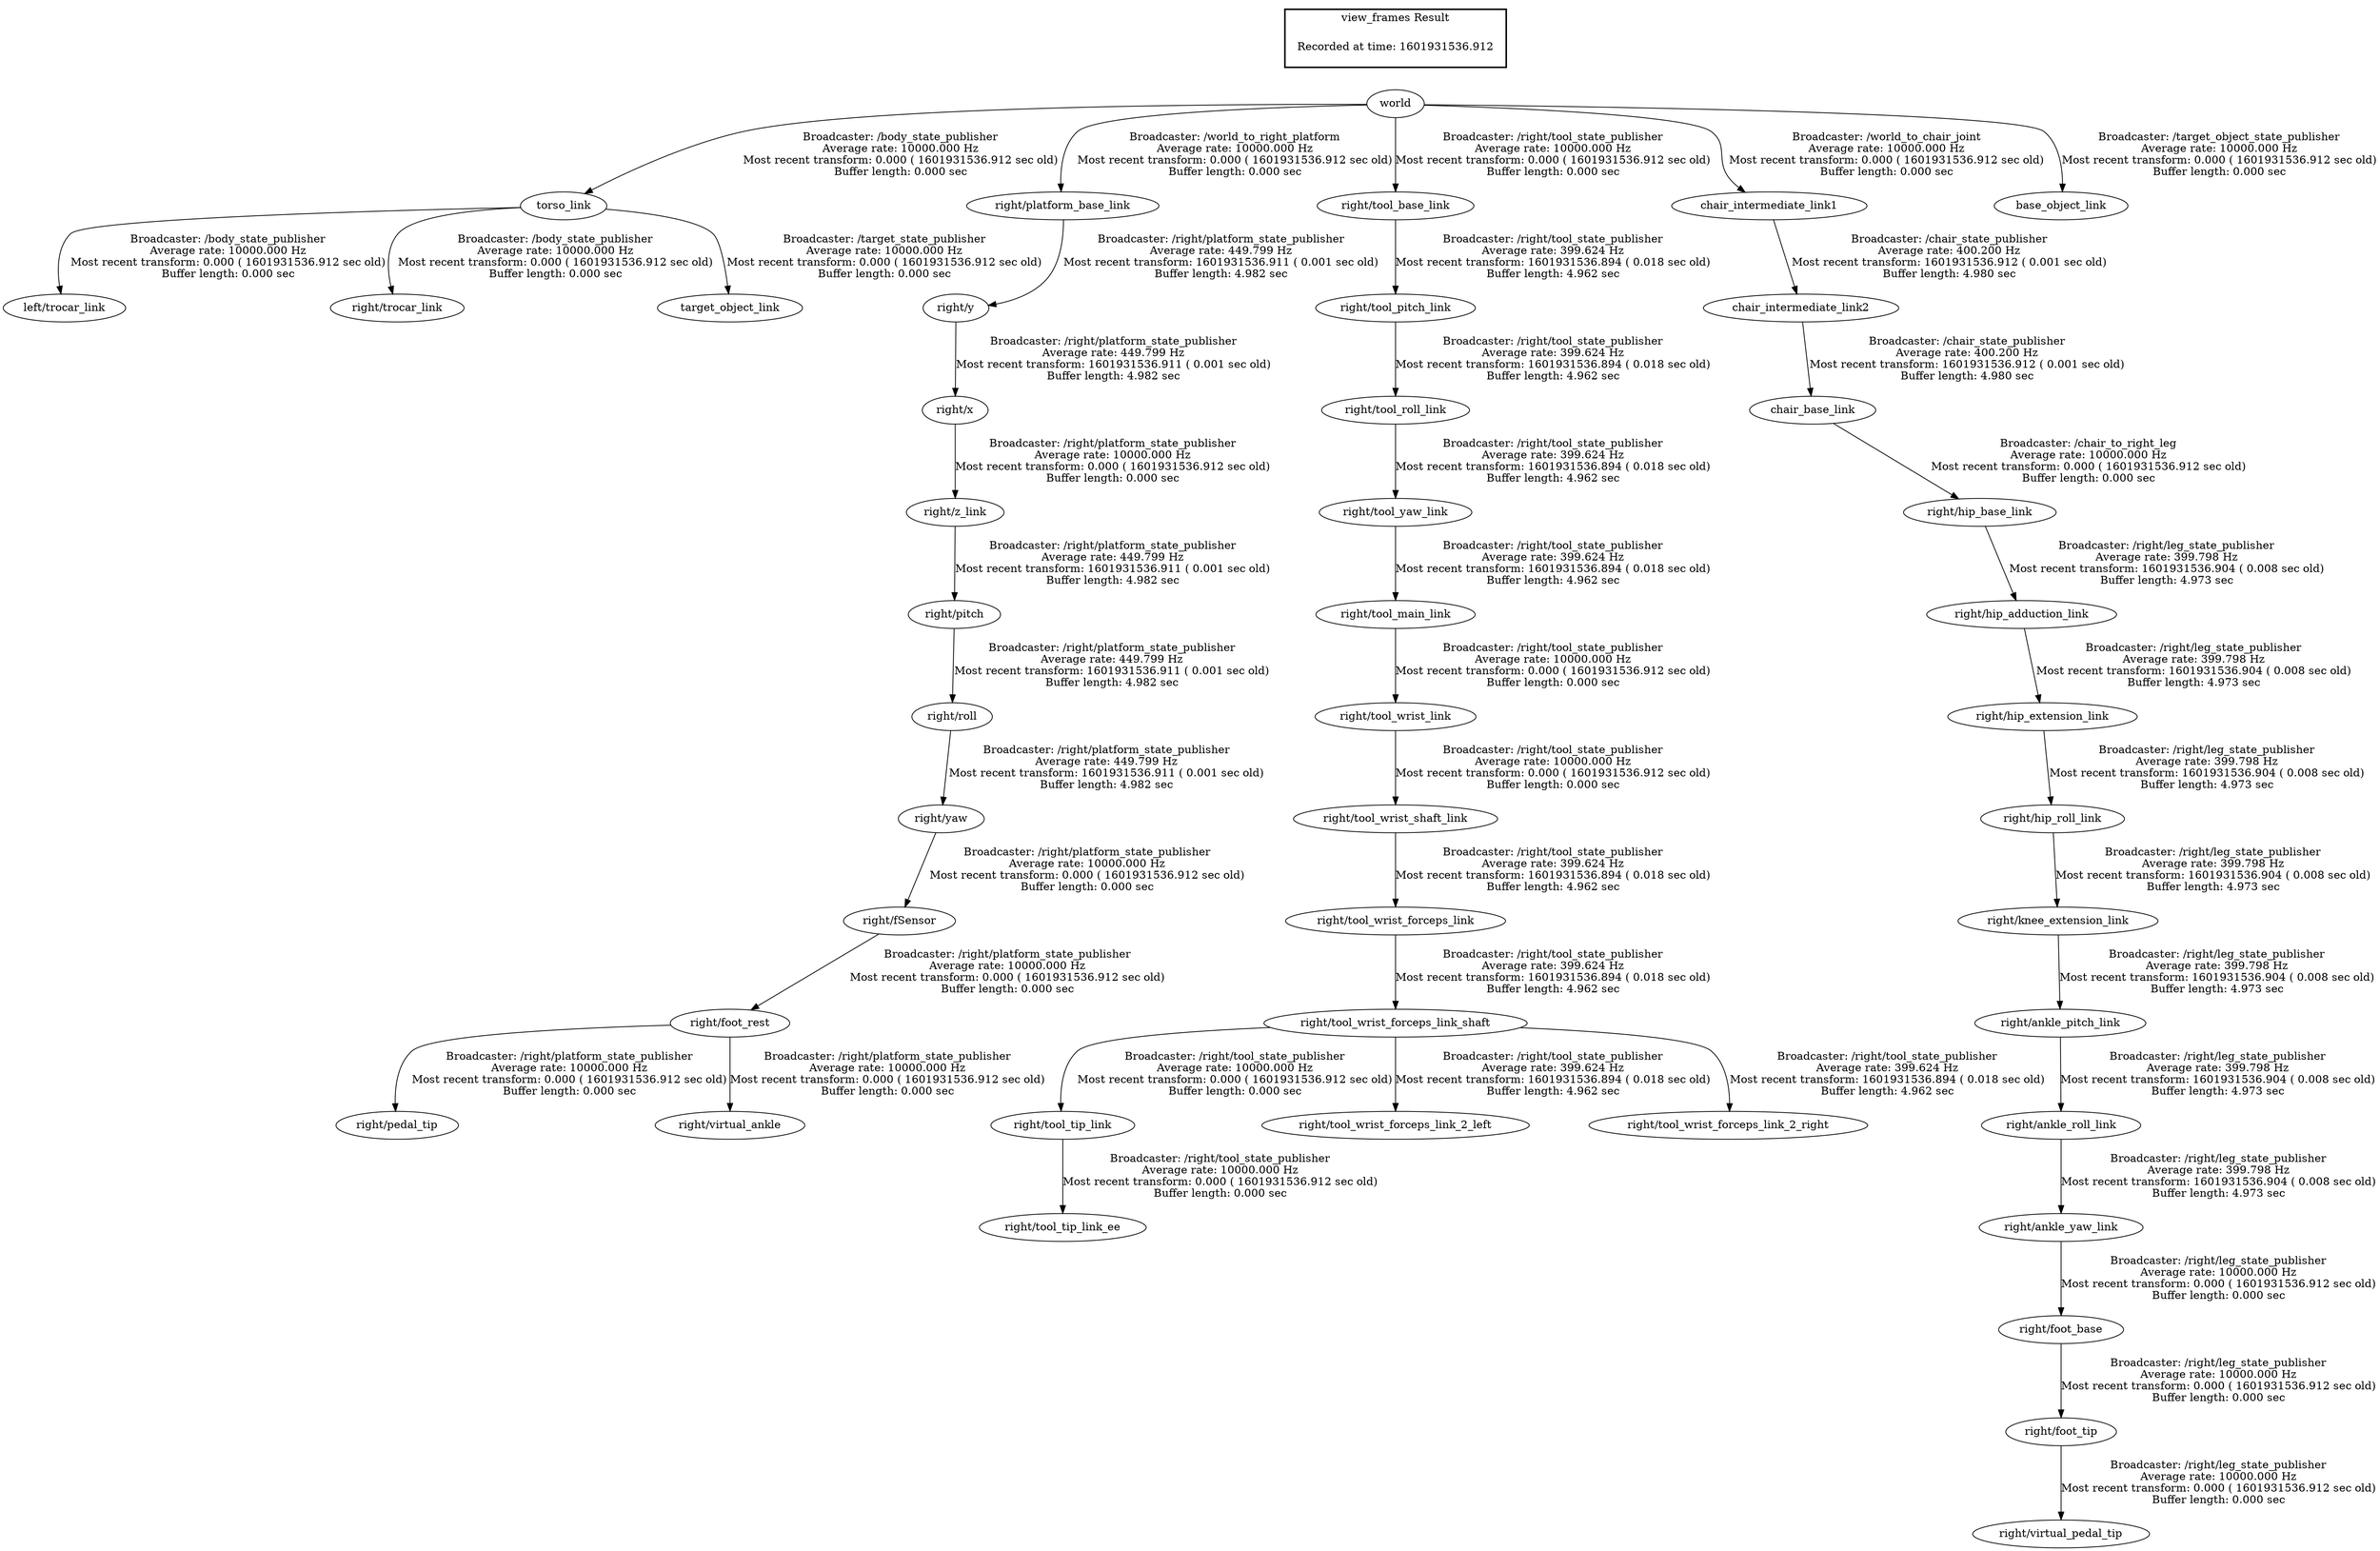digraph G {
"torso_link" -> "left/trocar_link"[label="Broadcaster: /body_state_publisher\nAverage rate: 10000.000 Hz\nMost recent transform: 0.000 ( 1601931536.912 sec old)\nBuffer length: 0.000 sec\n"];
"world" -> "torso_link"[label="Broadcaster: /body_state_publisher\nAverage rate: 10000.000 Hz\nMost recent transform: 0.000 ( 1601931536.912 sec old)\nBuffer length: 0.000 sec\n"];
"torso_link" -> "right/trocar_link"[label="Broadcaster: /body_state_publisher\nAverage rate: 10000.000 Hz\nMost recent transform: 0.000 ( 1601931536.912 sec old)\nBuffer length: 0.000 sec\n"];
"world" -> "right/platform_base_link"[label="Broadcaster: /world_to_right_platform\nAverage rate: 10000.000 Hz\nMost recent transform: 0.000 ( 1601931536.912 sec old)\nBuffer length: 0.000 sec\n"];
"right/yaw" -> "right/fSensor"[label="Broadcaster: /right/platform_state_publisher\nAverage rate: 10000.000 Hz\nMost recent transform: 0.000 ( 1601931536.912 sec old)\nBuffer length: 0.000 sec\n"];
"right/roll" -> "right/yaw"[label="Broadcaster: /right/platform_state_publisher\nAverage rate: 449.799 Hz\nMost recent transform: 1601931536.911 ( 0.001 sec old)\nBuffer length: 4.982 sec\n"];
"right/fSensor" -> "right/foot_rest"[label="Broadcaster: /right/platform_state_publisher\nAverage rate: 10000.000 Hz\nMost recent transform: 0.000 ( 1601931536.912 sec old)\nBuffer length: 0.000 sec\n"];
"right/foot_rest" -> "right/pedal_tip"[label="Broadcaster: /right/platform_state_publisher\nAverage rate: 10000.000 Hz\nMost recent transform: 0.000 ( 1601931536.912 sec old)\nBuffer length: 0.000 sec\n"];
"right/foot_rest" -> "right/virtual_ankle"[label="Broadcaster: /right/platform_state_publisher\nAverage rate: 10000.000 Hz\nMost recent transform: 0.000 ( 1601931536.912 sec old)\nBuffer length: 0.000 sec\n"];
"right/x" -> "right/z_link"[label="Broadcaster: /right/platform_state_publisher\nAverage rate: 10000.000 Hz\nMost recent transform: 0.000 ( 1601931536.912 sec old)\nBuffer length: 0.000 sec\n"];
"right/y" -> "right/x"[label="Broadcaster: /right/platform_state_publisher\nAverage rate: 449.799 Hz\nMost recent transform: 1601931536.911 ( 0.001 sec old)\nBuffer length: 4.982 sec\n"];
"right/tool_wrist_forceps_link_shaft" -> "right/tool_tip_link"[label="Broadcaster: /right/tool_state_publisher\nAverage rate: 10000.000 Hz\nMost recent transform: 0.000 ( 1601931536.912 sec old)\nBuffer length: 0.000 sec\n"];
"right/tool_wrist_forceps_link" -> "right/tool_wrist_forceps_link_shaft"[label="Broadcaster: /right/tool_state_publisher\nAverage rate: 399.624 Hz\nMost recent transform: 1601931536.894 ( 0.018 sec old)\nBuffer length: 4.962 sec\n"];
"right/tool_tip_link" -> "right/tool_tip_link_ee"[label="Broadcaster: /right/tool_state_publisher\nAverage rate: 10000.000 Hz\nMost recent transform: 0.000 ( 1601931536.912 sec old)\nBuffer length: 0.000 sec\n"];
"right/tool_main_link" -> "right/tool_wrist_link"[label="Broadcaster: /right/tool_state_publisher\nAverage rate: 10000.000 Hz\nMost recent transform: 0.000 ( 1601931536.912 sec old)\nBuffer length: 0.000 sec\n"];
"right/tool_yaw_link" -> "right/tool_main_link"[label="Broadcaster: /right/tool_state_publisher\nAverage rate: 399.624 Hz\nMost recent transform: 1601931536.894 ( 0.018 sec old)\nBuffer length: 4.962 sec\n"];
"right/tool_wrist_link" -> "right/tool_wrist_shaft_link"[label="Broadcaster: /right/tool_state_publisher\nAverage rate: 10000.000 Hz\nMost recent transform: 0.000 ( 1601931536.912 sec old)\nBuffer length: 0.000 sec\n"];
"world" -> "right/tool_base_link"[label="Broadcaster: /right/tool_state_publisher\nAverage rate: 10000.000 Hz\nMost recent transform: 0.000 ( 1601931536.912 sec old)\nBuffer length: 0.000 sec\n"];
"world" -> "chair_intermediate_link1"[label="Broadcaster: /world_to_chair_joint\nAverage rate: 10000.000 Hz\nMost recent transform: 0.000 ( 1601931536.912 sec old)\nBuffer length: 0.000 sec\n"];
"world" -> "base_object_link"[label="Broadcaster: /target_object_state_publisher\nAverage rate: 10000.000 Hz\nMost recent transform: 0.000 ( 1601931536.912 sec old)\nBuffer length: 0.000 sec\n"];
"torso_link" -> "target_object_link"[label="Broadcaster: /target_state_publisher\nAverage rate: 10000.000 Hz\nMost recent transform: 0.000 ( 1601931536.912 sec old)\nBuffer length: 0.000 sec\n"];
"right/ankle_yaw_link" -> "right/foot_base"[label="Broadcaster: /right/leg_state_publisher\nAverage rate: 10000.000 Hz\nMost recent transform: 0.000 ( 1601931536.912 sec old)\nBuffer length: 0.000 sec\n"];
"right/ankle_roll_link" -> "right/ankle_yaw_link"[label="Broadcaster: /right/leg_state_publisher\nAverage rate: 399.798 Hz\nMost recent transform: 1601931536.904 ( 0.008 sec old)\nBuffer length: 4.973 sec\n"];
"right/foot_base" -> "right/foot_tip"[label="Broadcaster: /right/leg_state_publisher\nAverage rate: 10000.000 Hz\nMost recent transform: 0.000 ( 1601931536.912 sec old)\nBuffer length: 0.000 sec\n"];
"right/foot_tip" -> "right/virtual_pedal_tip"[label="Broadcaster: /right/leg_state_publisher\nAverage rate: 10000.000 Hz\nMost recent transform: 0.000 ( 1601931536.912 sec old)\nBuffer length: 0.000 sec\n"];
"chair_base_link" -> "right/hip_base_link"[label="Broadcaster: /chair_to_right_leg\nAverage rate: 10000.000 Hz\nMost recent transform: 0.000 ( 1601931536.912 sec old)\nBuffer length: 0.000 sec\n"];
"chair_intermediate_link2" -> "chair_base_link"[label="Broadcaster: /chair_state_publisher\nAverage rate: 400.200 Hz\nMost recent transform: 1601931536.912 ( 0.001 sec old)\nBuffer length: 4.980 sec\n"];
"right/z_link" -> "right/pitch"[label="Broadcaster: /right/platform_state_publisher\nAverage rate: 449.799 Hz\nMost recent transform: 1601931536.911 ( 0.001 sec old)\nBuffer length: 4.982 sec\n"];
"right/pitch" -> "right/roll"[label="Broadcaster: /right/platform_state_publisher\nAverage rate: 449.799 Hz\nMost recent transform: 1601931536.911 ( 0.001 sec old)\nBuffer length: 4.982 sec\n"];
"right/platform_base_link" -> "right/y"[label="Broadcaster: /right/platform_state_publisher\nAverage rate: 449.799 Hz\nMost recent transform: 1601931536.911 ( 0.001 sec old)\nBuffer length: 4.982 sec\n"];
"chair_intermediate_link1" -> "chair_intermediate_link2"[label="Broadcaster: /chair_state_publisher\nAverage rate: 400.200 Hz\nMost recent transform: 1601931536.912 ( 0.001 sec old)\nBuffer length: 4.980 sec\n"];
"right/tool_roll_link" -> "right/tool_yaw_link"[label="Broadcaster: /right/tool_state_publisher\nAverage rate: 399.624 Hz\nMost recent transform: 1601931536.894 ( 0.018 sec old)\nBuffer length: 4.962 sec\n"];
"right/tool_base_link" -> "right/tool_pitch_link"[label="Broadcaster: /right/tool_state_publisher\nAverage rate: 399.624 Hz\nMost recent transform: 1601931536.894 ( 0.018 sec old)\nBuffer length: 4.962 sec\n"];
"right/tool_pitch_link" -> "right/tool_roll_link"[label="Broadcaster: /right/tool_state_publisher\nAverage rate: 399.624 Hz\nMost recent transform: 1601931536.894 ( 0.018 sec old)\nBuffer length: 4.962 sec\n"];
"right/tool_wrist_forceps_link_shaft" -> "right/tool_wrist_forceps_link_2_left"[label="Broadcaster: /right/tool_state_publisher\nAverage rate: 399.624 Hz\nMost recent transform: 1601931536.894 ( 0.018 sec old)\nBuffer length: 4.962 sec\n"];
"right/tool_wrist_forceps_link_shaft" -> "right/tool_wrist_forceps_link_2_right"[label="Broadcaster: /right/tool_state_publisher\nAverage rate: 399.624 Hz\nMost recent transform: 1601931536.894 ( 0.018 sec old)\nBuffer length: 4.962 sec\n"];
"right/tool_wrist_shaft_link" -> "right/tool_wrist_forceps_link"[label="Broadcaster: /right/tool_state_publisher\nAverage rate: 399.624 Hz\nMost recent transform: 1601931536.894 ( 0.018 sec old)\nBuffer length: 4.962 sec\n"];
"right/knee_extension_link" -> "right/ankle_pitch_link"[label="Broadcaster: /right/leg_state_publisher\nAverage rate: 399.798 Hz\nMost recent transform: 1601931536.904 ( 0.008 sec old)\nBuffer length: 4.973 sec\n"];
"right/hip_roll_link" -> "right/knee_extension_link"[label="Broadcaster: /right/leg_state_publisher\nAverage rate: 399.798 Hz\nMost recent transform: 1601931536.904 ( 0.008 sec old)\nBuffer length: 4.973 sec\n"];
"right/ankle_pitch_link" -> "right/ankle_roll_link"[label="Broadcaster: /right/leg_state_publisher\nAverage rate: 399.798 Hz\nMost recent transform: 1601931536.904 ( 0.008 sec old)\nBuffer length: 4.973 sec\n"];
"right/hip_base_link" -> "right/hip_adduction_link"[label="Broadcaster: /right/leg_state_publisher\nAverage rate: 399.798 Hz\nMost recent transform: 1601931536.904 ( 0.008 sec old)\nBuffer length: 4.973 sec\n"];
"right/hip_adduction_link" -> "right/hip_extension_link"[label="Broadcaster: /right/leg_state_publisher\nAverage rate: 399.798 Hz\nMost recent transform: 1601931536.904 ( 0.008 sec old)\nBuffer length: 4.973 sec\n"];
"right/hip_extension_link" -> "right/hip_roll_link"[label="Broadcaster: /right/leg_state_publisher\nAverage rate: 399.798 Hz\nMost recent transform: 1601931536.904 ( 0.008 sec old)\nBuffer length: 4.973 sec\n"];
edge [style=invis];
 subgraph cluster_legend { style=bold; color=black; label ="view_frames Result";
"Recorded at time: 1601931536.912"[ shape=plaintext ] ;
 }->"world";
}